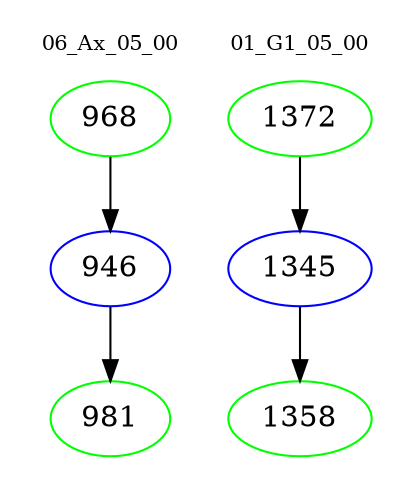 digraph{
subgraph cluster_0 {
color = white
label = "06_Ax_05_00";
fontsize=10;
T0_968 [label="968", color="green"]
T0_968 -> T0_946 [color="black"]
T0_946 [label="946", color="blue"]
T0_946 -> T0_981 [color="black"]
T0_981 [label="981", color="green"]
}
subgraph cluster_1 {
color = white
label = "01_G1_05_00";
fontsize=10;
T1_1372 [label="1372", color="green"]
T1_1372 -> T1_1345 [color="black"]
T1_1345 [label="1345", color="blue"]
T1_1345 -> T1_1358 [color="black"]
T1_1358 [label="1358", color="green"]
}
}
